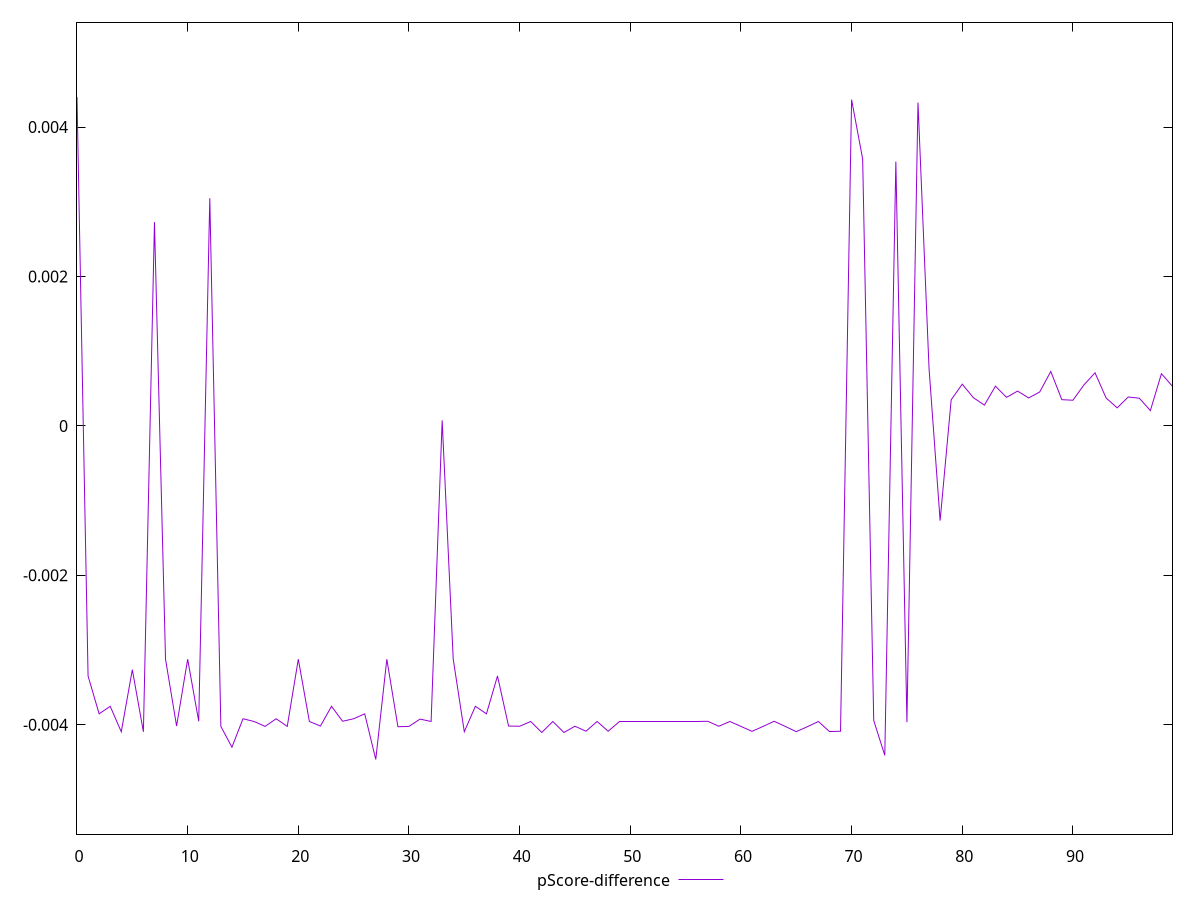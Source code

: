 reset

$pScoreDifference <<EOF
0 0.004402667399205593
1 -0.0033473921778592146
2 -0.003853736177915939
3 -0.0037531864287731857
4 -0.004094299724369071
5 -0.0032634042164662418
6 -0.004094299724369071
7 0.0027274042165711474
8 -0.0031228475997031983
9 -0.004017316157921096
10 -0.0031228475997031983
11 -0.003953528405446754
12 0.003048203028734273
13 -0.004022029635621965
14 -0.004300797852699528
15 -0.00391987640283829
16 -0.003956369588038782
17 -0.004022029635621965
18 -0.00391987640283829
19 -0.004022029635621965
20 -0.0031228475997031983
21 -0.003956369588038782
22 -0.004017316157921096
23 -0.0037531864287731857
24 -0.003953528405446698
25 -0.00391987640283829
26 -0.003853736177915939
27 -0.004464248279489085
28 -0.0031228475997031983
29 -0.004026623746719898
30 -0.004022029635621965
31 -0.003924504100235798
32 -0.003956369588038782
33 0.00007354015400236683
34 -0.0031228475997031983
35 -0.004093596457453313
36 -0.0037531864287731857
37 -0.003853736177915939
38 -0.0033473921778592146
39 -0.004017316157921096
40 -0.004020144435223843
41 -0.003956369588038782
42 -0.004103321829312539
43 -0.003956369588038782
44 -0.004103321829312539
45 -0.004020144435223843
46 -0.004086679106114249
47 -0.003956369588038782
48 -0.004086679106114249
49 -0.003956369588038782
50 -0.003956369588038782
51 -0.003956369588038782
52 -0.003956369588038782
53 -0.003956369588038782
54 -0.003956369588038782
55 -0.003956369588038782
56 -0.003956369588038782
57 -0.003953528405446754
58 -0.004020144435223843
59 -0.003956369588038782
60 -0.004022029635621965
61 -0.004088438080652384
62 -0.004022029635621965
63 -0.003953528405446754
64 -0.004022029635621965
65 -0.004092424266947541
66 -0.004026623746719898
67 -0.003956369588038782
68 -0.004091251977709192
69 -0.004086679106114249
70 0.0043672905783136515
71 0.0035719629003835383
72 -0.003943865562992626
73 -0.004409507664448458
74 0.0035382754150766835
75 -0.003965824462161687
76 0.00432840218480913
77 0.0007664357115689888
78 -0.0012680151672003117
79 0.00034978648811368786
80 0.0005587305880701641
81 0.00037882230897479975
82 0.00027826017595018217
83 0.0005319039608604002
84 0.00038244314907249534
85 0.0004661558729028934
86 0.0003744695107260141
87 0.0004543680360877909
88 0.0007289518490726874
89 0.00035139711902427463
90 0.0003438430889881692
91 0.0005494802875261138
92 0.0007109609052121744
93 0.00037371174197115865
94 0.0002417751196469118
95 0.00038698822416689295
96 0.00037121666734774884
97 0.00020501362315268092
98 0.0006987063618485532
99 0.0005298552625313067
EOF

set key outside below
set xrange [0:99]
set yrange [-0.005464248279489085:0.005402667399205593]
set trange [-0.005464248279489085:0.005402667399205593]
set terminal svg size 640, 500 enhanced background rgb 'white'
set output "reprap/cumulative-layout-shift/samples/pages/pScore-difference/values.svg"

plot $pScoreDifference title "pScore-difference" with line

reset
